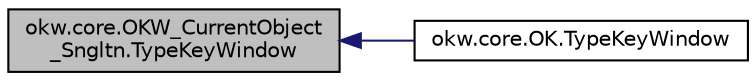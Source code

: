 digraph "okw.core.OKW_CurrentObject_Sngltn.TypeKeyWindow"
{
 // INTERACTIVE_SVG=YES
  edge [fontname="Helvetica",fontsize="10",labelfontname="Helvetica",labelfontsize="10"];
  node [fontname="Helvetica",fontsize="10",shape=record];
  rankdir="LR";
  Node244 [label="okw.core.OKW_CurrentObject\l_Sngltn.TypeKeyWindow",height=0.2,width=0.4,color="black", fillcolor="grey75", style="filled", fontcolor="black"];
  Node244 -> Node245 [dir="back",color="midnightblue",fontsize="10",style="solid",fontname="Helvetica"];
  Node245 [label="okw.core.OK.TypeKeyWindow",height=0.2,width=0.4,color="black", fillcolor="white", style="filled",URL="$classokw_1_1core_1_1_o_k.html#ad91da46f1631eed55757d42061543e86",tooltip="Tastatureingabe in ein bestimmtes Fensterobjekt. "];
}
